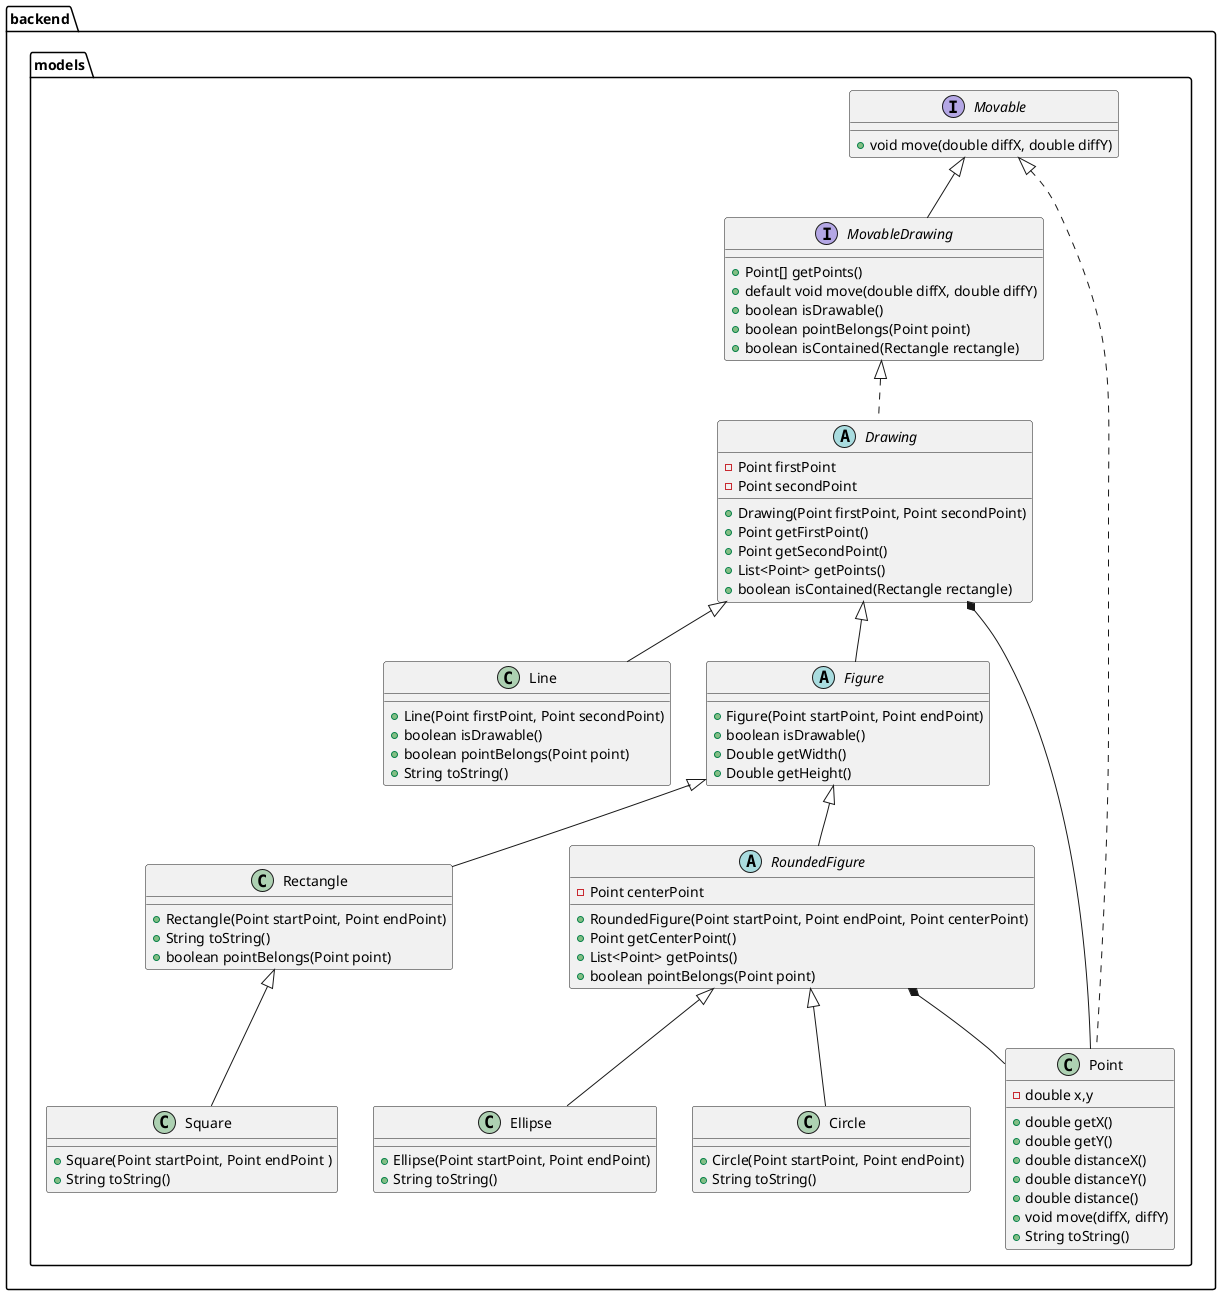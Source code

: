 @startuml
'https://plantuml.com/class-diagram

package backend.models{

interface Movable{
    +void move(double diffX, double diffY)
}

interface MovableDrawing extends Movable{
    +Point[] getPoints()
    +default void move(double diffX, double diffY)
    +boolean isDrawable()
    +boolean pointBelongs(Point point)
    +boolean isContained(Rectangle rectangle)
}

abstract class Drawing implements MovableDrawing{
    -Point firstPoint
    -Point secondPoint
    +Drawing(Point firstPoint, Point secondPoint)
    +Point getFirstPoint()
    +Point getSecondPoint()
    +List<Point> getPoints()
    +boolean isContained(Rectangle rectangle)
}

abstract class Figure extends Drawing{
    +Figure(Point startPoint, Point endPoint)
    +boolean isDrawable()
    +Double getWidth()
    +Double getHeight()
}

class Rectangle extends Figure{
    +Rectangle(Point startPoint, Point endPoint)
    +String toString()
    +boolean pointBelongs(Point point)
}

class Square extends Rectangle{
    +Square(Point startPoint, Point endPoint )
    +String toString()
}

class Line extends Drawing{
    +Line(Point firstPoint, Point secondPoint)
    +boolean isDrawable()
    +boolean pointBelongs(Point point)
    +String toString()
}

abstract class RoundedFigure extends Figure{
    -Point centerPoint
    +RoundedFigure(Point startPoint, Point endPoint, Point centerPoint)
    +Point getCenterPoint()
    +List<Point> getPoints()
    +boolean pointBelongs(Point point)
}

Drawing *-- Point
RoundedFigure *-- Point
class Ellipse extends RoundedFigure{
    +Ellipse(Point startPoint, Point endPoint)
    +String toString()
}

class Point implements Movable{
    -double x,y
    +double getX()
    +double getY()
    +double distanceX()
    +double distanceY()
    +double distance()
    +void move(diffX, diffY)
    +String toString()
}

class Circle extends RoundedFigure{
    +Circle(Point startPoint, Point endPoint)
    +String toString()
}
}
@enduml
